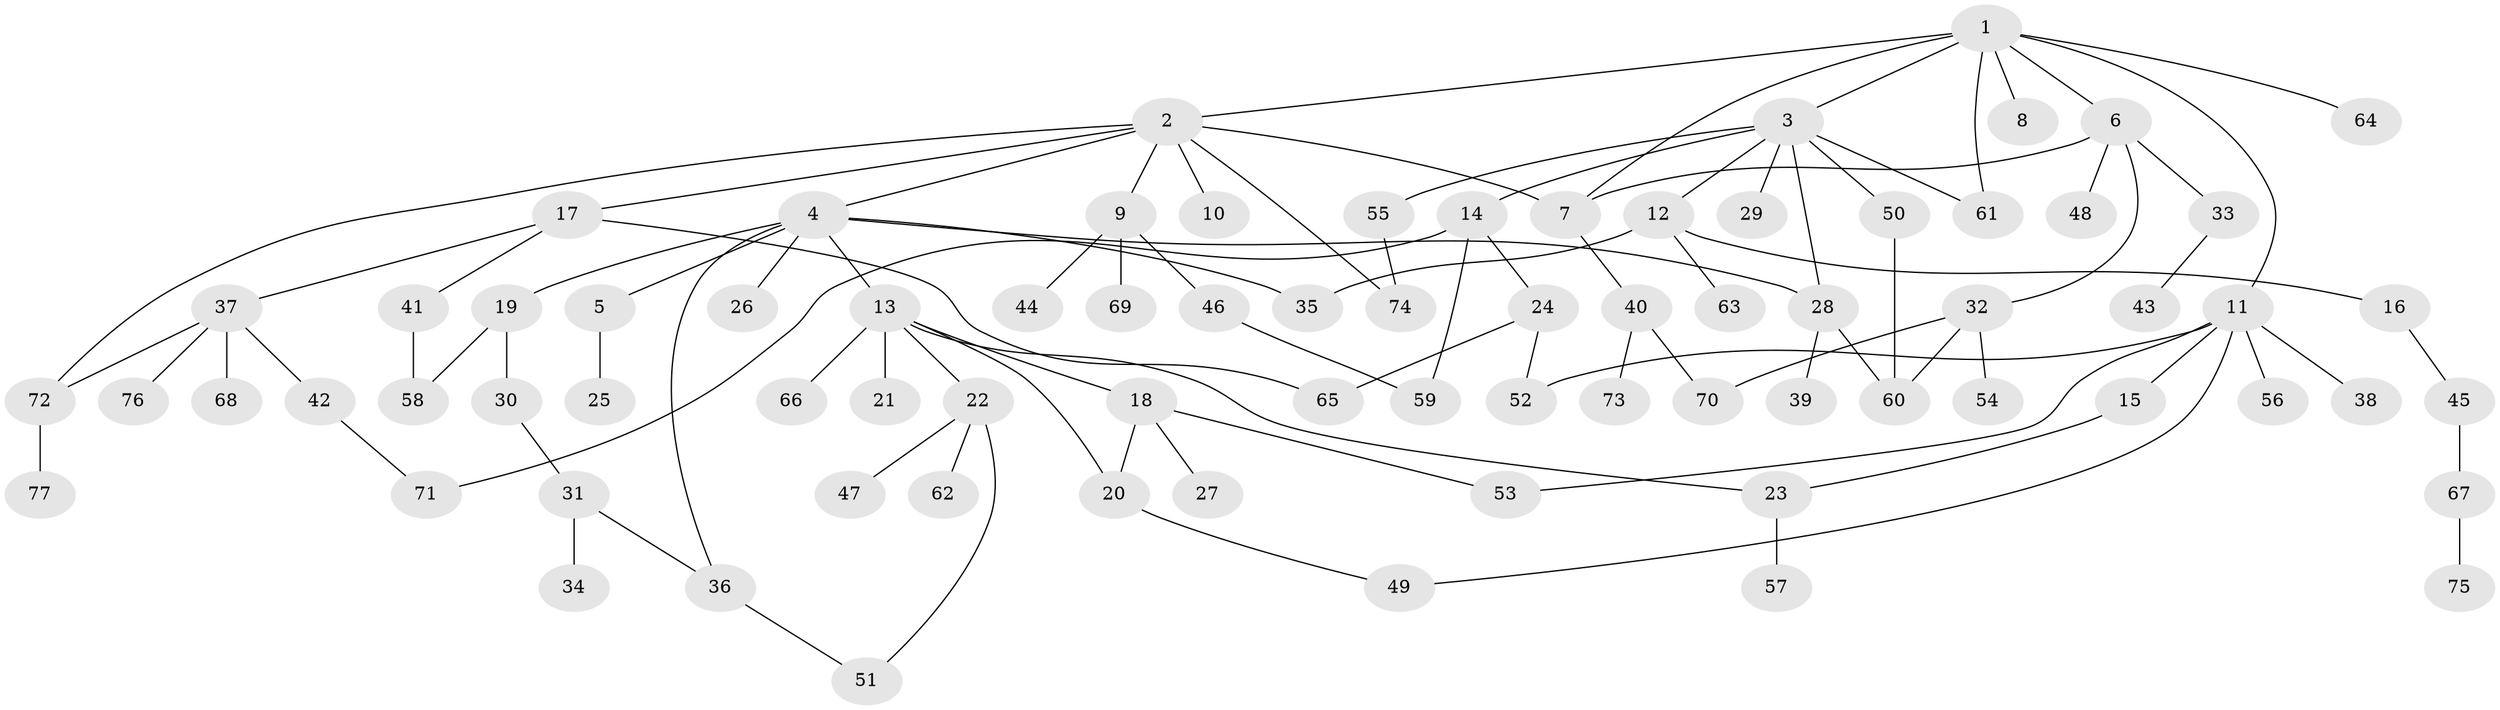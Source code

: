// coarse degree distribution, {6: 0.05660377358490566, 4: 0.03773584905660377, 7: 0.03773584905660377, 1: 0.4339622641509434, 3: 0.03773584905660377, 2: 0.32075471698113206, 9: 0.018867924528301886, 5: 0.03773584905660377, 8: 0.018867924528301886}
// Generated by graph-tools (version 1.1) at 2025/45/03/04/25 21:45:22]
// undirected, 77 vertices, 97 edges
graph export_dot {
graph [start="1"]
  node [color=gray90,style=filled];
  1;
  2;
  3;
  4;
  5;
  6;
  7;
  8;
  9;
  10;
  11;
  12;
  13;
  14;
  15;
  16;
  17;
  18;
  19;
  20;
  21;
  22;
  23;
  24;
  25;
  26;
  27;
  28;
  29;
  30;
  31;
  32;
  33;
  34;
  35;
  36;
  37;
  38;
  39;
  40;
  41;
  42;
  43;
  44;
  45;
  46;
  47;
  48;
  49;
  50;
  51;
  52;
  53;
  54;
  55;
  56;
  57;
  58;
  59;
  60;
  61;
  62;
  63;
  64;
  65;
  66;
  67;
  68;
  69;
  70;
  71;
  72;
  73;
  74;
  75;
  76;
  77;
  1 -- 2;
  1 -- 3;
  1 -- 6;
  1 -- 7;
  1 -- 8;
  1 -- 11;
  1 -- 64;
  1 -- 61;
  2 -- 4;
  2 -- 9;
  2 -- 10;
  2 -- 17;
  2 -- 74;
  2 -- 72;
  2 -- 7;
  3 -- 12;
  3 -- 14;
  3 -- 29;
  3 -- 50;
  3 -- 55;
  3 -- 61;
  3 -- 28;
  4 -- 5;
  4 -- 13;
  4 -- 19;
  4 -- 26;
  4 -- 28;
  4 -- 35;
  4 -- 36;
  5 -- 25;
  6 -- 32;
  6 -- 33;
  6 -- 48;
  6 -- 7;
  7 -- 40;
  9 -- 44;
  9 -- 46;
  9 -- 69;
  11 -- 15;
  11 -- 38;
  11 -- 52;
  11 -- 56;
  11 -- 53;
  11 -- 49;
  12 -- 16;
  12 -- 63;
  12 -- 35;
  13 -- 18;
  13 -- 21;
  13 -- 22;
  13 -- 23;
  13 -- 66;
  13 -- 20;
  14 -- 24;
  14 -- 71;
  14 -- 59;
  15 -- 23;
  16 -- 45;
  17 -- 37;
  17 -- 41;
  17 -- 65;
  18 -- 20;
  18 -- 27;
  18 -- 53;
  19 -- 30;
  19 -- 58;
  20 -- 49;
  22 -- 47;
  22 -- 62;
  22 -- 51;
  23 -- 57;
  24 -- 65;
  24 -- 52;
  28 -- 39;
  28 -- 60;
  30 -- 31;
  31 -- 34;
  31 -- 36;
  32 -- 54;
  32 -- 60;
  32 -- 70;
  33 -- 43;
  36 -- 51;
  37 -- 42;
  37 -- 68;
  37 -- 72;
  37 -- 76;
  40 -- 70;
  40 -- 73;
  41 -- 58;
  42 -- 71;
  45 -- 67;
  46 -- 59;
  50 -- 60;
  55 -- 74;
  67 -- 75;
  72 -- 77;
}
